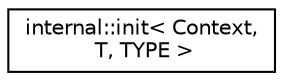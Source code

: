 digraph "Graphical Class Hierarchy"
{
  edge [fontname="Helvetica",fontsize="10",labelfontname="Helvetica",labelfontsize="10"];
  node [fontname="Helvetica",fontsize="10",shape=record];
  rankdir="LR";
  Node1 [label="internal::init\< Context,\l T, TYPE \>",height=0.2,width=0.4,color="black", fillcolor="white", style="filled",URL="$structinternal_1_1init.html"];
}
